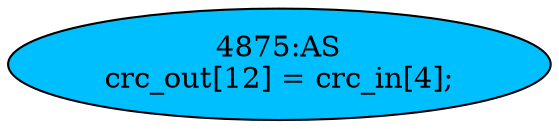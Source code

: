 strict digraph "" {
	node [label="\N"];
	"4875:AS"	 [ast="<pyverilog.vparser.ast.Assign object at 0x7f13b5568910>",
		def_var="['crc_out']",
		fillcolor=deepskyblue,
		label="4875:AS
crc_out[12] = crc_in[4];",
		statements="[]",
		style=filled,
		typ=Assign,
		use_var="['crc_in']"];
}

